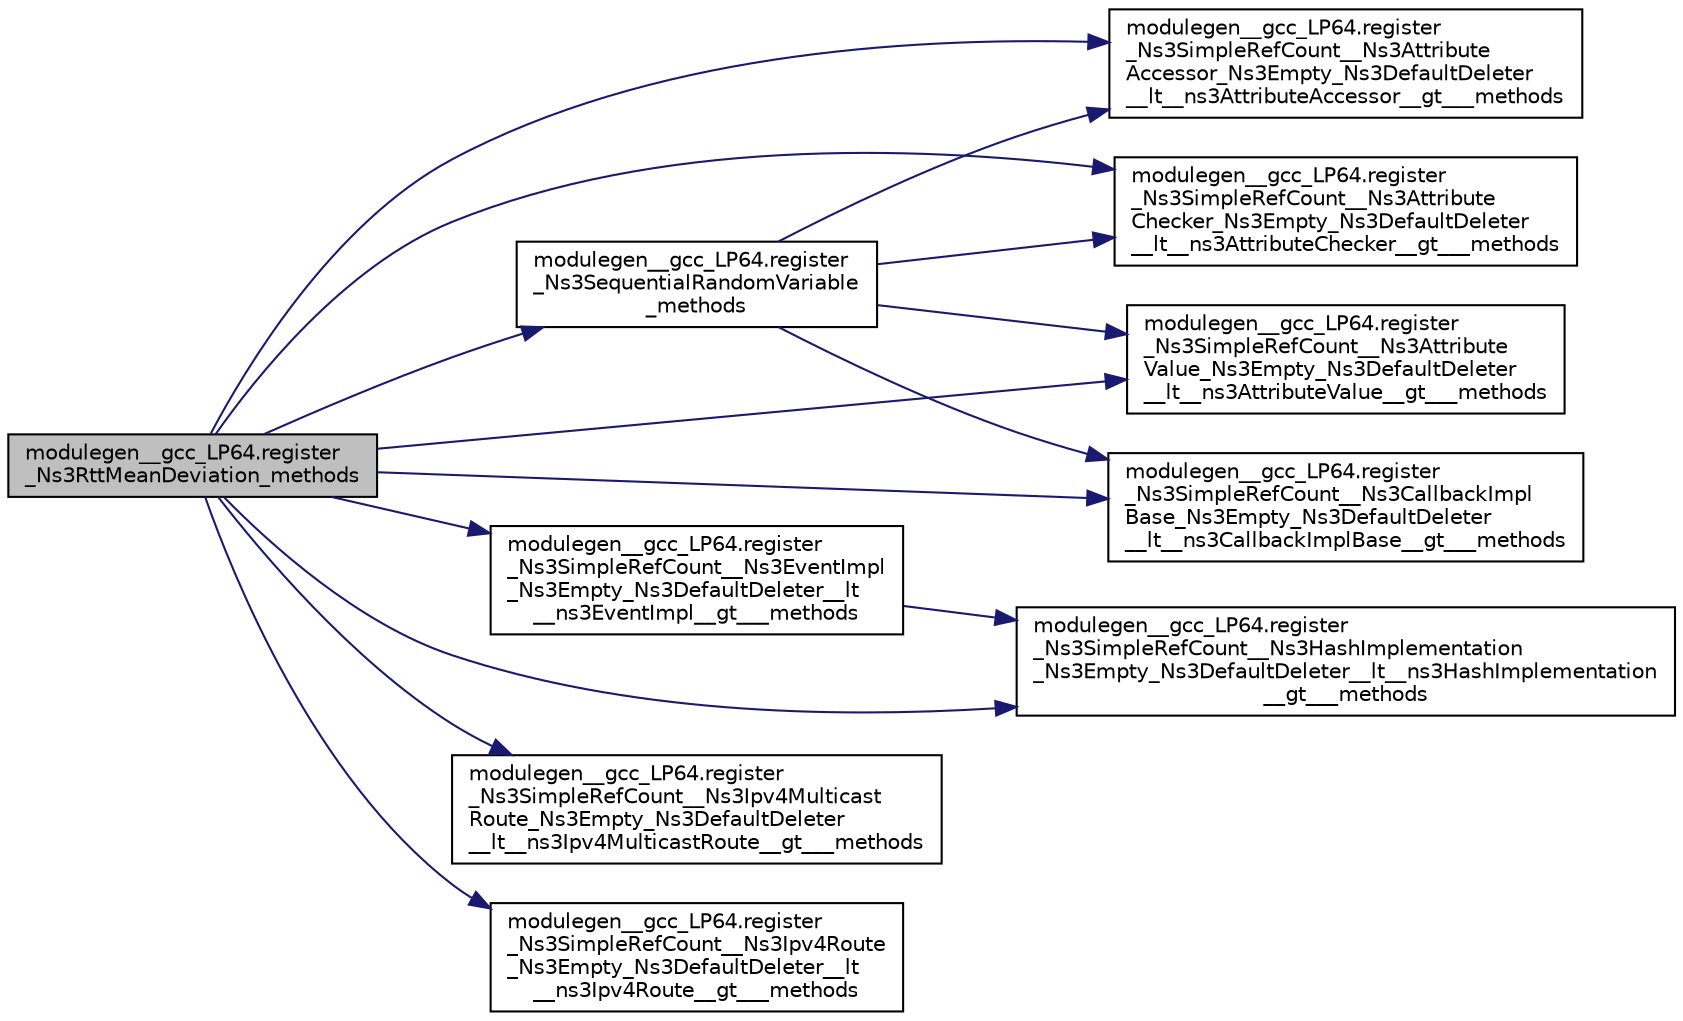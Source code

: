 digraph "modulegen__gcc_LP64.register_Ns3RttMeanDeviation_methods"
{
  edge [fontname="Helvetica",fontsize="10",labelfontname="Helvetica",labelfontsize="10"];
  node [fontname="Helvetica",fontsize="10",shape=record];
  rankdir="LR";
  Node1 [label="modulegen__gcc_LP64.register\l_Ns3RttMeanDeviation_methods",height=0.2,width=0.4,color="black", fillcolor="grey75", style="filled", fontcolor="black"];
  Node1 -> Node2 [color="midnightblue",fontsize="10",style="solid"];
  Node2 [label="modulegen__gcc_LP64.register\l_Ns3SequentialRandomVariable\l_methods",height=0.2,width=0.4,color="black", fillcolor="white", style="filled",URL="$db/dbb/namespacemodulegen____gcc__LP64.html#a96820d493e18dbe2fe013127aaf73ae8"];
  Node2 -> Node3 [color="midnightblue",fontsize="10",style="solid"];
  Node3 [label="modulegen__gcc_LP64.register\l_Ns3SimpleRefCount__Ns3Attribute\lAccessor_Ns3Empty_Ns3DefaultDeleter\l__lt__ns3AttributeAccessor__gt___methods",height=0.2,width=0.4,color="black", fillcolor="white", style="filled",URL="$db/dbb/namespacemodulegen____gcc__LP64.html#a9b358364d845a1ffcabb6be20a325b9d"];
  Node2 -> Node4 [color="midnightblue",fontsize="10",style="solid"];
  Node4 [label="modulegen__gcc_LP64.register\l_Ns3SimpleRefCount__Ns3Attribute\lChecker_Ns3Empty_Ns3DefaultDeleter\l__lt__ns3AttributeChecker__gt___methods",height=0.2,width=0.4,color="black", fillcolor="white", style="filled",URL="$db/dbb/namespacemodulegen____gcc__LP64.html#acc11c420e32471422fd00230d89398af"];
  Node2 -> Node5 [color="midnightblue",fontsize="10",style="solid"];
  Node5 [label="modulegen__gcc_LP64.register\l_Ns3SimpleRefCount__Ns3Attribute\lValue_Ns3Empty_Ns3DefaultDeleter\l__lt__ns3AttributeValue__gt___methods",height=0.2,width=0.4,color="black", fillcolor="white", style="filled",URL="$db/dbb/namespacemodulegen____gcc__LP64.html#abcd5829b1993ba7d28274b9959f71417"];
  Node2 -> Node6 [color="midnightblue",fontsize="10",style="solid"];
  Node6 [label="modulegen__gcc_LP64.register\l_Ns3SimpleRefCount__Ns3CallbackImpl\lBase_Ns3Empty_Ns3DefaultDeleter\l__lt__ns3CallbackImplBase__gt___methods",height=0.2,width=0.4,color="black", fillcolor="white", style="filled",URL="$db/dbb/namespacemodulegen____gcc__LP64.html#abad80b77479df17974cc787f14a2406f"];
  Node1 -> Node3 [color="midnightblue",fontsize="10",style="solid"];
  Node1 -> Node4 [color="midnightblue",fontsize="10",style="solid"];
  Node1 -> Node5 [color="midnightblue",fontsize="10",style="solid"];
  Node1 -> Node6 [color="midnightblue",fontsize="10",style="solid"];
  Node1 -> Node7 [color="midnightblue",fontsize="10",style="solid"];
  Node7 [label="modulegen__gcc_LP64.register\l_Ns3SimpleRefCount__Ns3EventImpl\l_Ns3Empty_Ns3DefaultDeleter__lt\l__ns3EventImpl__gt___methods",height=0.2,width=0.4,color="black", fillcolor="white", style="filled",URL="$db/dbb/namespacemodulegen____gcc__LP64.html#a0545c365b0db77cf144c477216b1292c"];
  Node7 -> Node8 [color="midnightblue",fontsize="10",style="solid"];
  Node8 [label="modulegen__gcc_LP64.register\l_Ns3SimpleRefCount__Ns3HashImplementation\l_Ns3Empty_Ns3DefaultDeleter__lt__ns3HashImplementation\l__gt___methods",height=0.2,width=0.4,color="black", fillcolor="white", style="filled",URL="$db/dbb/namespacemodulegen____gcc__LP64.html#a38845cc78a4819d6d5632f27e6fd34d9"];
  Node1 -> Node8 [color="midnightblue",fontsize="10",style="solid"];
  Node1 -> Node9 [color="midnightblue",fontsize="10",style="solid"];
  Node9 [label="modulegen__gcc_LP64.register\l_Ns3SimpleRefCount__Ns3Ipv4Multicast\lRoute_Ns3Empty_Ns3DefaultDeleter\l__lt__ns3Ipv4MulticastRoute__gt___methods",height=0.2,width=0.4,color="black", fillcolor="white", style="filled",URL="$db/dbb/namespacemodulegen____gcc__LP64.html#af851a865b43e2f11b9cc67cef8b80985"];
  Node1 -> Node10 [color="midnightblue",fontsize="10",style="solid"];
  Node10 [label="modulegen__gcc_LP64.register\l_Ns3SimpleRefCount__Ns3Ipv4Route\l_Ns3Empty_Ns3DefaultDeleter__lt\l__ns3Ipv4Route__gt___methods",height=0.2,width=0.4,color="black", fillcolor="white", style="filled",URL="$db/dbb/namespacemodulegen____gcc__LP64.html#af72ddb920d39271050611f34d89a68fa"];
}
